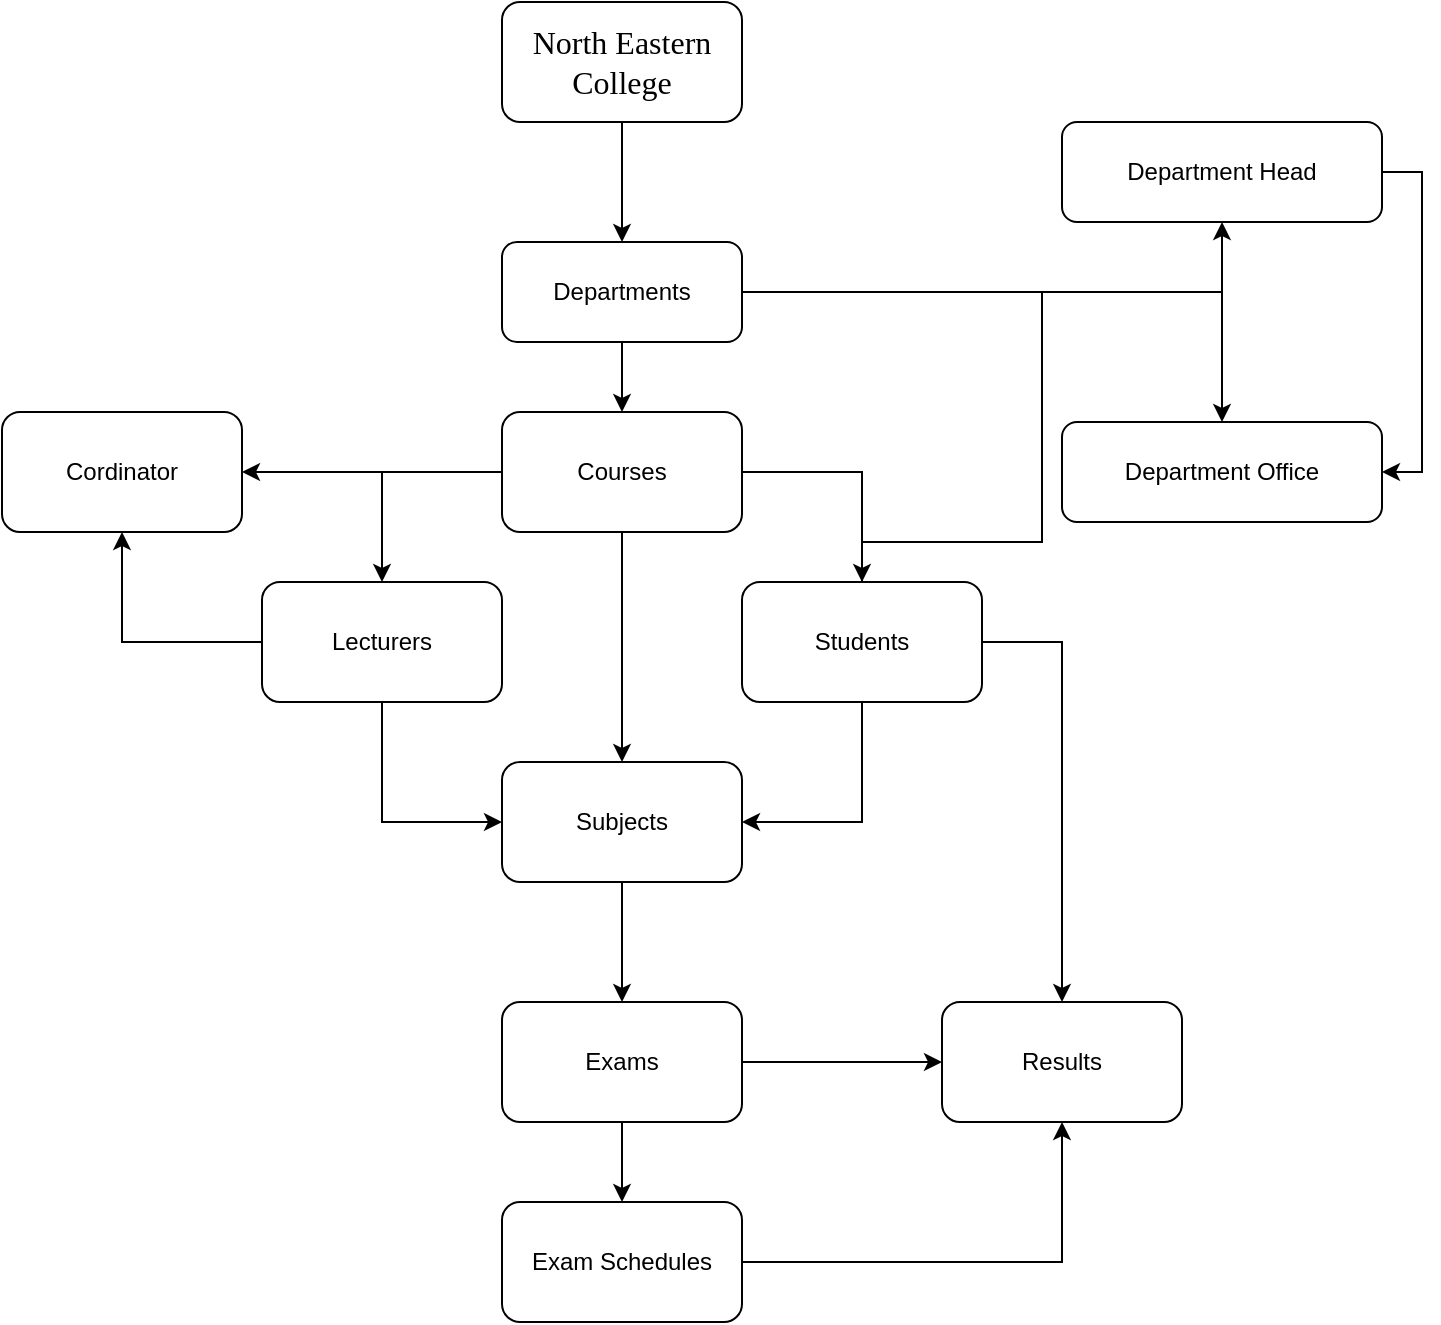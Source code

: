 <mxfile version="16.0.3" type="device"><diagram id="AXZcsUiLUqYhttli0pR1" name="Page-1"><mxGraphModel dx="1422" dy="832" grid="1" gridSize="10" guides="1" tooltips="1" connect="1" arrows="1" fold="1" page="1" pageScale="1" pageWidth="850" pageHeight="1100" math="0" shadow="0"><root><mxCell id="0"/><mxCell id="1" parent="0"/><mxCell id="6-gEI_K_NWOczhgf1FZR-30" style="edgeStyle=orthogonalEdgeStyle;rounded=0;orthogonalLoop=1;jettySize=auto;html=1;entryX=0.5;entryY=0;entryDx=0;entryDy=0;" edge="1" parent="1" source="6-gEI_K_NWOczhgf1FZR-1" target="6-gEI_K_NWOczhgf1FZR-2"><mxGeometry relative="1" as="geometry"/></mxCell><mxCell id="6-gEI_K_NWOczhgf1FZR-1" value="&lt;span style=&quot;font-size: 12.0pt ; font-family: &amp;#34;times new roman&amp;#34; , serif&quot;&gt;North Eastern College&lt;/span&gt;" style="rounded=1;whiteSpace=wrap;html=1;" vertex="1" parent="1"><mxGeometry x="320" y="20" width="120" height="60" as="geometry"/></mxCell><mxCell id="6-gEI_K_NWOczhgf1FZR-23" style="edgeStyle=orthogonalEdgeStyle;rounded=0;orthogonalLoop=1;jettySize=auto;html=1;entryX=0.5;entryY=0;entryDx=0;entryDy=0;" edge="1" parent="1" source="6-gEI_K_NWOczhgf1FZR-2" target="6-gEI_K_NWOczhgf1FZR-12"><mxGeometry relative="1" as="geometry"/></mxCell><mxCell id="6-gEI_K_NWOczhgf1FZR-24" style="edgeStyle=orthogonalEdgeStyle;rounded=0;orthogonalLoop=1;jettySize=auto;html=1;entryX=0.5;entryY=1;entryDx=0;entryDy=0;" edge="1" parent="1" source="6-gEI_K_NWOczhgf1FZR-2" target="6-gEI_K_NWOczhgf1FZR-11"><mxGeometry relative="1" as="geometry"><mxPoint x="560" y="140" as="targetPoint"/><Array as="points"><mxPoint x="680" y="165"/></Array></mxGeometry></mxCell><mxCell id="6-gEI_K_NWOczhgf1FZR-31" style="edgeStyle=orthogonalEdgeStyle;rounded=0;orthogonalLoop=1;jettySize=auto;html=1;entryX=0.5;entryY=0;entryDx=0;entryDy=0;" edge="1" parent="1" source="6-gEI_K_NWOczhgf1FZR-2" target="6-gEI_K_NWOczhgf1FZR-7"><mxGeometry relative="1" as="geometry"/></mxCell><mxCell id="6-gEI_K_NWOczhgf1FZR-54" style="edgeStyle=orthogonalEdgeStyle;rounded=0;orthogonalLoop=1;jettySize=auto;html=1;entryX=1;entryY=0.5;entryDx=0;entryDy=0;" edge="1" parent="1" source="6-gEI_K_NWOczhgf1FZR-2" target="6-gEI_K_NWOczhgf1FZR-5"><mxGeometry relative="1" as="geometry"><Array as="points"><mxPoint x="590" y="165"/><mxPoint x="590" y="290"/><mxPoint x="500" y="290"/><mxPoint x="500" y="340"/></Array></mxGeometry></mxCell><mxCell id="6-gEI_K_NWOczhgf1FZR-2" value="Departments" style="rounded=1;whiteSpace=wrap;html=1;" vertex="1" parent="1"><mxGeometry x="320" y="140" width="120" height="50" as="geometry"/></mxCell><mxCell id="6-gEI_K_NWOczhgf1FZR-41" style="edgeStyle=orthogonalEdgeStyle;rounded=0;orthogonalLoop=1;jettySize=auto;html=1;entryX=1;entryY=0.5;entryDx=0;entryDy=0;" edge="1" parent="1" source="6-gEI_K_NWOczhgf1FZR-5" target="6-gEI_K_NWOczhgf1FZR-8"><mxGeometry relative="1" as="geometry"/></mxCell><mxCell id="6-gEI_K_NWOczhgf1FZR-58" style="edgeStyle=orthogonalEdgeStyle;rounded=0;orthogonalLoop=1;jettySize=auto;html=1;entryX=0.5;entryY=0;entryDx=0;entryDy=0;" edge="1" parent="1" source="6-gEI_K_NWOczhgf1FZR-5" target="6-gEI_K_NWOczhgf1FZR-14"><mxGeometry relative="1" as="geometry"><Array as="points"><mxPoint x="600" y="340"/></Array></mxGeometry></mxCell><mxCell id="6-gEI_K_NWOczhgf1FZR-5" value="Students" style="rounded=1;whiteSpace=wrap;html=1;" vertex="1" parent="1"><mxGeometry x="440" y="310" width="120" height="60" as="geometry"/></mxCell><mxCell id="6-gEI_K_NWOczhgf1FZR-51" style="edgeStyle=orthogonalEdgeStyle;rounded=0;orthogonalLoop=1;jettySize=auto;html=1;entryX=0.5;entryY=0;entryDx=0;entryDy=0;" edge="1" parent="1" source="6-gEI_K_NWOczhgf1FZR-7" target="6-gEI_K_NWOczhgf1FZR-10"><mxGeometry relative="1" as="geometry"><Array as="points"><mxPoint x="260" y="255"/></Array></mxGeometry></mxCell><mxCell id="6-gEI_K_NWOczhgf1FZR-55" style="edgeStyle=orthogonalEdgeStyle;rounded=0;orthogonalLoop=1;jettySize=auto;html=1;entryX=0.5;entryY=0;entryDx=0;entryDy=0;" edge="1" parent="1" source="6-gEI_K_NWOczhgf1FZR-7" target="6-gEI_K_NWOczhgf1FZR-5"><mxGeometry relative="1" as="geometry"><Array as="points"><mxPoint x="500" y="255"/></Array></mxGeometry></mxCell><mxCell id="6-gEI_K_NWOczhgf1FZR-56" style="edgeStyle=orthogonalEdgeStyle;rounded=0;orthogonalLoop=1;jettySize=auto;html=1;entryX=0.5;entryY=0;entryDx=0;entryDy=0;" edge="1" parent="1" source="6-gEI_K_NWOczhgf1FZR-7" target="6-gEI_K_NWOczhgf1FZR-8"><mxGeometry relative="1" as="geometry"/></mxCell><mxCell id="6-gEI_K_NWOczhgf1FZR-61" style="edgeStyle=orthogonalEdgeStyle;rounded=0;orthogonalLoop=1;jettySize=auto;html=1;entryX=1;entryY=0.5;entryDx=0;entryDy=0;" edge="1" parent="1" source="6-gEI_K_NWOczhgf1FZR-7" target="6-gEI_K_NWOczhgf1FZR-9"><mxGeometry relative="1" as="geometry"/></mxCell><mxCell id="6-gEI_K_NWOczhgf1FZR-7" value="Courses" style="rounded=1;whiteSpace=wrap;html=1;" vertex="1" parent="1"><mxGeometry x="320" y="225" width="120" height="60" as="geometry"/></mxCell><mxCell id="6-gEI_K_NWOczhgf1FZR-42" style="edgeStyle=orthogonalEdgeStyle;rounded=0;orthogonalLoop=1;jettySize=auto;html=1;entryX=0.5;entryY=0;entryDx=0;entryDy=0;" edge="1" parent="1" source="6-gEI_K_NWOczhgf1FZR-8" target="6-gEI_K_NWOczhgf1FZR-13"><mxGeometry relative="1" as="geometry"/></mxCell><mxCell id="6-gEI_K_NWOczhgf1FZR-8" value="Subjects" style="rounded=1;whiteSpace=wrap;html=1;" vertex="1" parent="1"><mxGeometry x="320" y="400" width="120" height="60" as="geometry"/></mxCell><mxCell id="6-gEI_K_NWOczhgf1FZR-9" value="Cordinator" style="rounded=1;whiteSpace=wrap;html=1;" vertex="1" parent="1"><mxGeometry x="70" y="225" width="120" height="60" as="geometry"/></mxCell><mxCell id="6-gEI_K_NWOczhgf1FZR-29" style="edgeStyle=orthogonalEdgeStyle;rounded=0;orthogonalLoop=1;jettySize=auto;html=1;entryX=1;entryY=0.5;entryDx=0;entryDy=0;" edge="1" parent="1" source="6-gEI_K_NWOczhgf1FZR-11" target="6-gEI_K_NWOczhgf1FZR-12"><mxGeometry relative="1" as="geometry"><mxPoint x="780" y="230" as="targetPoint"/><Array as="points"><mxPoint x="780" y="105"/><mxPoint x="780" y="255"/></Array></mxGeometry></mxCell><mxCell id="6-gEI_K_NWOczhgf1FZR-11" value="Department Head" style="rounded=1;whiteSpace=wrap;html=1;" vertex="1" parent="1"><mxGeometry x="600" y="80" width="160" height="50" as="geometry"/></mxCell><mxCell id="6-gEI_K_NWOczhgf1FZR-12" value="Department Office" style="rounded=1;whiteSpace=wrap;html=1;" vertex="1" parent="1"><mxGeometry x="600" y="230" width="160" height="50" as="geometry"/></mxCell><mxCell id="6-gEI_K_NWOczhgf1FZR-45" style="edgeStyle=orthogonalEdgeStyle;rounded=0;orthogonalLoop=1;jettySize=auto;html=1;" edge="1" parent="1" source="6-gEI_K_NWOczhgf1FZR-13" target="6-gEI_K_NWOczhgf1FZR-15"><mxGeometry relative="1" as="geometry"/></mxCell><mxCell id="6-gEI_K_NWOczhgf1FZR-48" style="edgeStyle=orthogonalEdgeStyle;rounded=0;orthogonalLoop=1;jettySize=auto;html=1;entryX=0;entryY=0.5;entryDx=0;entryDy=0;" edge="1" parent="1" source="6-gEI_K_NWOczhgf1FZR-13" target="6-gEI_K_NWOczhgf1FZR-14"><mxGeometry relative="1" as="geometry"/></mxCell><mxCell id="6-gEI_K_NWOczhgf1FZR-13" value="Exams" style="rounded=1;whiteSpace=wrap;html=1;" vertex="1" parent="1"><mxGeometry x="320" y="520" width="120" height="60" as="geometry"/></mxCell><mxCell id="6-gEI_K_NWOczhgf1FZR-14" value="Results" style="rounded=1;whiteSpace=wrap;html=1;" vertex="1" parent="1"><mxGeometry x="540" y="520" width="120" height="60" as="geometry"/></mxCell><mxCell id="6-gEI_K_NWOczhgf1FZR-66" style="edgeStyle=orthogonalEdgeStyle;rounded=0;orthogonalLoop=1;jettySize=auto;html=1;entryX=0.5;entryY=1;entryDx=0;entryDy=0;" edge="1" parent="1" source="6-gEI_K_NWOczhgf1FZR-15" target="6-gEI_K_NWOczhgf1FZR-14"><mxGeometry relative="1" as="geometry"><mxPoint x="600" y="590" as="targetPoint"/></mxGeometry></mxCell><mxCell id="6-gEI_K_NWOczhgf1FZR-15" value="Exam Schedules" style="rounded=1;whiteSpace=wrap;html=1;" vertex="1" parent="1"><mxGeometry x="320" y="620" width="120" height="60" as="geometry"/></mxCell><mxCell id="6-gEI_K_NWOczhgf1FZR-39" style="edgeStyle=orthogonalEdgeStyle;rounded=0;orthogonalLoop=1;jettySize=auto;html=1;entryX=0;entryY=0.5;entryDx=0;entryDy=0;" edge="1" parent="1" source="6-gEI_K_NWOczhgf1FZR-10" target="6-gEI_K_NWOczhgf1FZR-8"><mxGeometry relative="1" as="geometry"/></mxCell><mxCell id="6-gEI_K_NWOczhgf1FZR-62" style="edgeStyle=orthogonalEdgeStyle;rounded=0;orthogonalLoop=1;jettySize=auto;html=1;entryX=0.5;entryY=1;entryDx=0;entryDy=0;" edge="1" parent="1" source="6-gEI_K_NWOczhgf1FZR-10" target="6-gEI_K_NWOczhgf1FZR-9"><mxGeometry relative="1" as="geometry"/></mxCell><mxCell id="6-gEI_K_NWOczhgf1FZR-10" value="Lecturers" style="rounded=1;whiteSpace=wrap;html=1;" vertex="1" parent="1"><mxGeometry x="200" y="310" width="120" height="60" as="geometry"/></mxCell></root></mxGraphModel></diagram></mxfile>